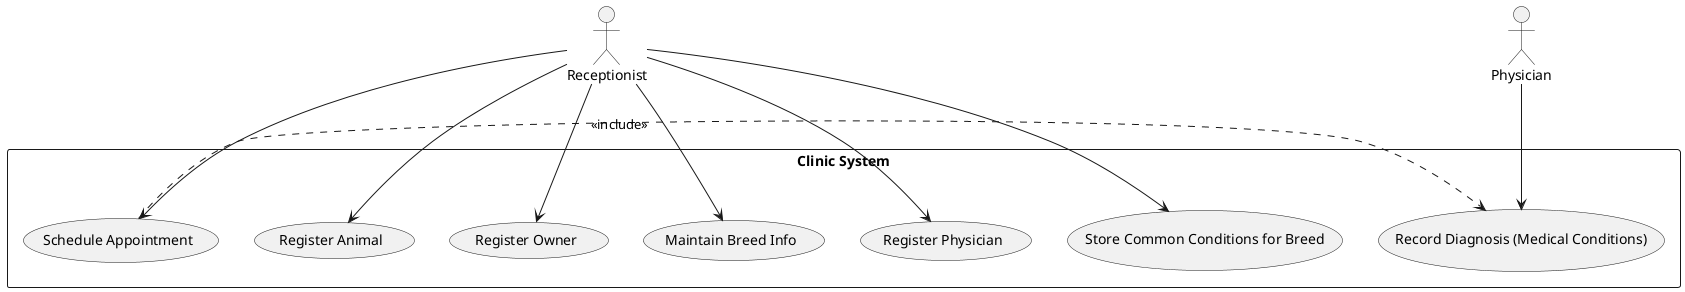 @startuml
actor Receptionist
actor Physician

rectangle "Clinic System" {
  usecase "Register Animal" as UC_RegisterAnimal
  usecase "Register Owner" as UC_RegisterOwner
  usecase "Maintain Breed Info" as UC_MaintainBreed
  usecase "Register Physician" as UC_RegisterPhysician
  usecase "Schedule Appointment" as UC_ScheduleAppointment
  usecase "Record Diagnosis (Medical Conditions)" as UC_RecordDiagnosis
  usecase "Store Common Conditions for Breed" as UC_StoreCommonConditions
}

Receptionist --> UC_RegisterAnimal
Receptionist --> UC_RegisterOwner
Receptionist --> UC_MaintainBreed
Receptionist --> UC_RegisterPhysician
Receptionist --> UC_ScheduleAppointment
Receptionist --> UC_StoreCommonConditions

Physician --> UC_RecordDiagnosis

' The appointment process includes diagnosis recording
UC_ScheduleAppointment .> UC_RecordDiagnosis : <<include>>

@enduml